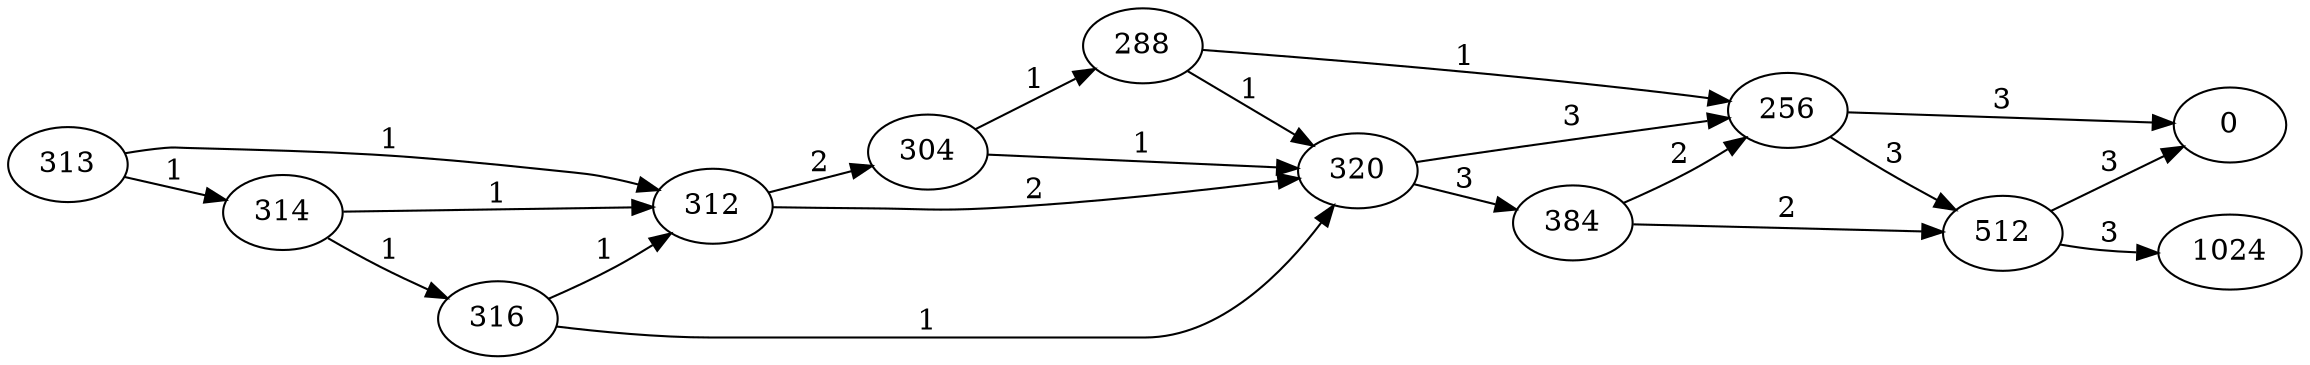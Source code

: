 digraph DMRW{
rankdir = LR;
313 [pos="6,23!"];
313 -> 312 [label="1"];
312 [pos="2,21!"];
312 -> 304 [label="2"];
304 [pos="2,19!"];
304 -> 288 [label="1"];
288 [pos="2,17!"];
288 -> 256 [label="1"];
256 [pos="2,15!"];
256 -> 0 [label="3"];
0 [pos="2,13!"];
256 -> 512 [label="3"];
512 [pos="8,13!"];
512 -> 0 [label="3"];
512 -> 1024 [label="3"];
1024 [pos="8,11!"];
288 -> 320 [label="1"];
320 [pos="8,15!"];
320 -> 256 [label="3"];
320 -> 384 [label="3"];
384 [pos="8,13!"];
384 -> 256 [label="2"];
384 -> 512 [label="2"];
304 -> 320 [label="1"];
312 -> 320 [label="2"];
313 -> 314 [label="1"];
314 [pos="8,21!"];
314 -> 312 [label="1"];
314 -> 316 [label="1"];
316 [pos="8,19!"];
316 -> 312 [label="1"];
316 -> 320 [label="1"];
}